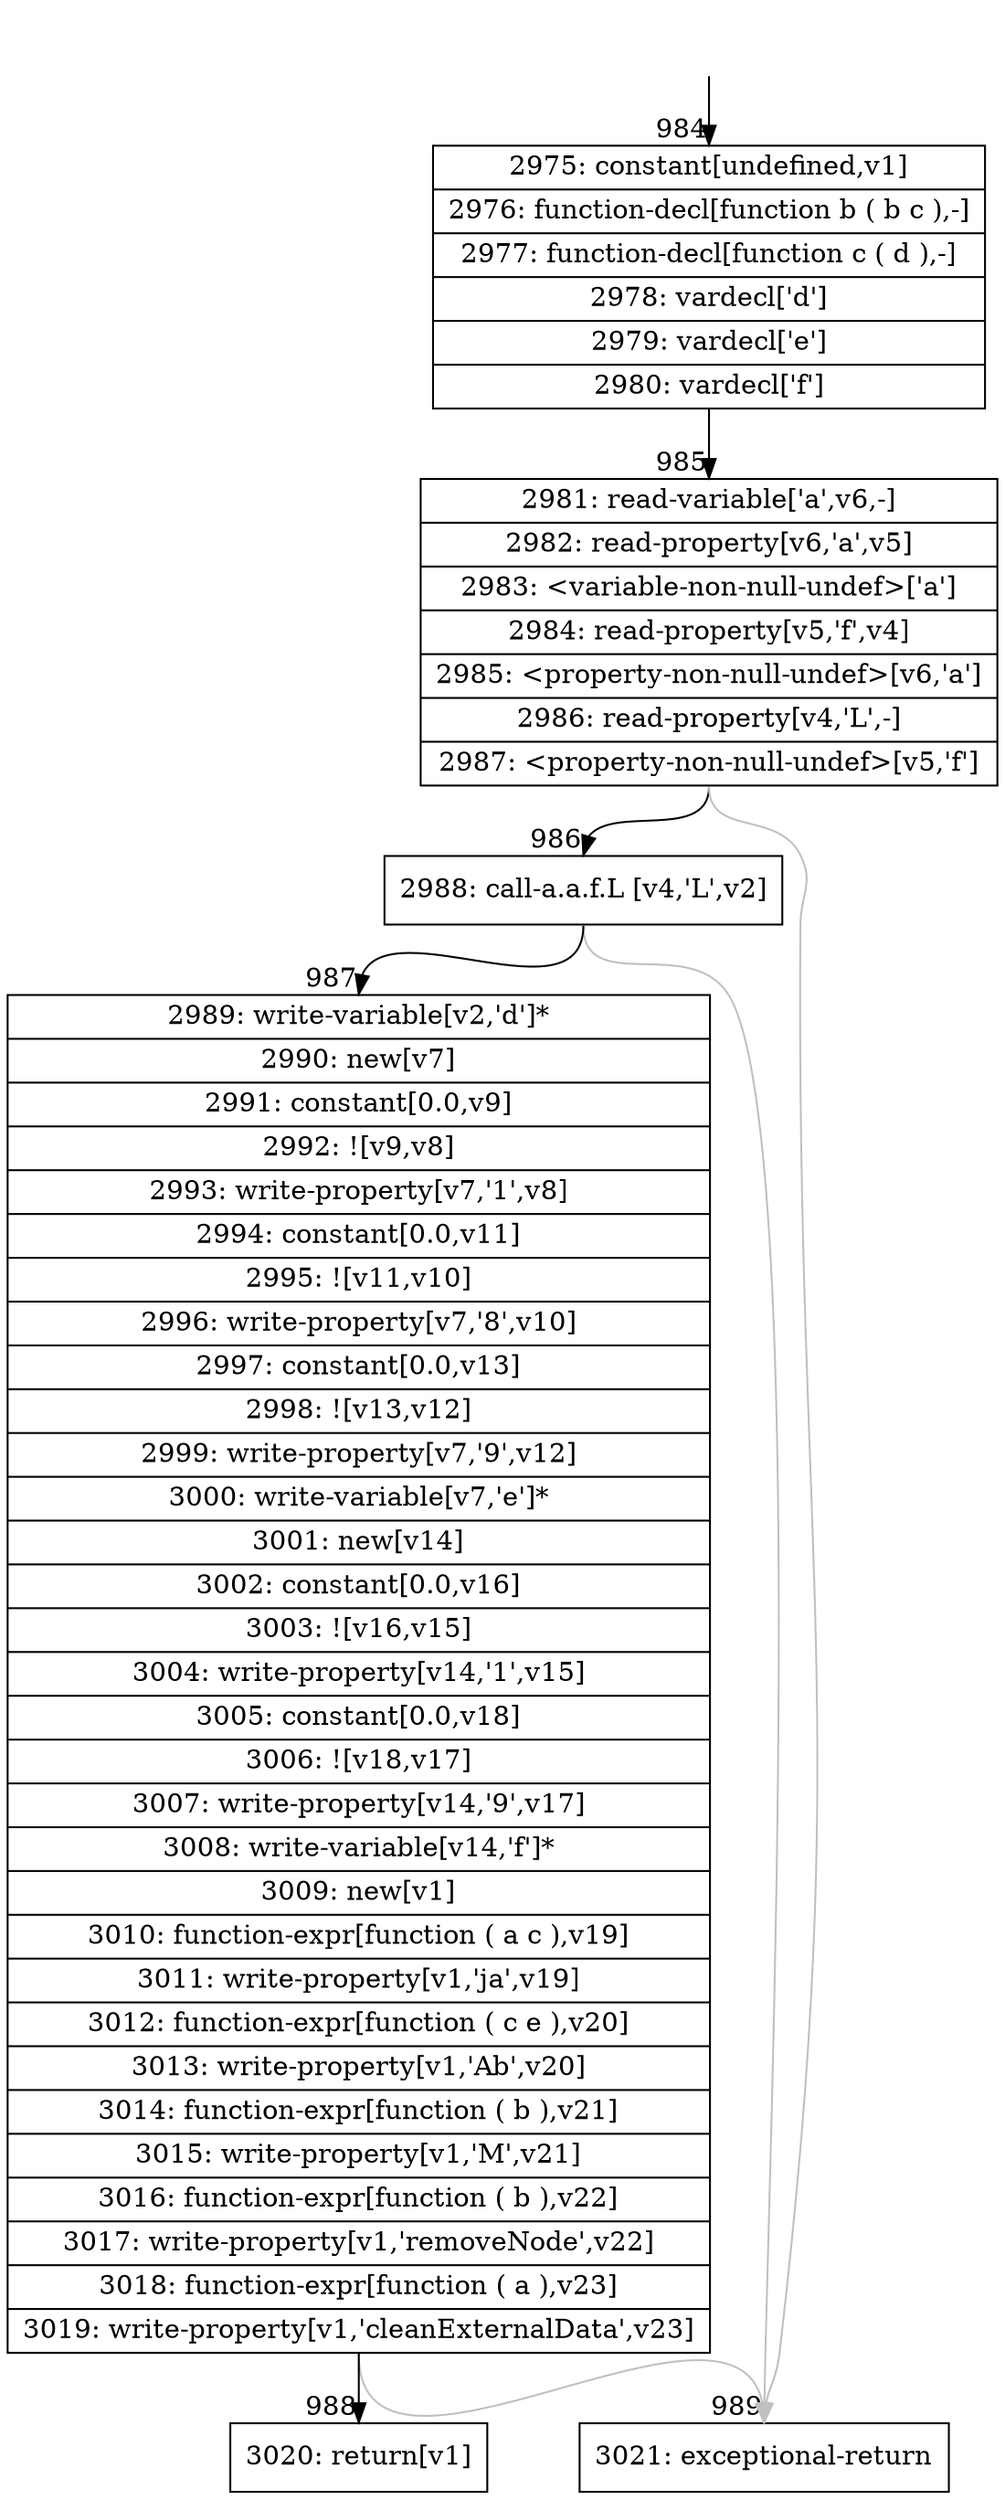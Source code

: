 digraph {
rankdir="TD"
BB_entry76[shape=none,label=""];
BB_entry76 -> BB984 [tailport=s, headport=n, headlabel="    984"]
BB984 [shape=record label="{2975: constant[undefined,v1]|2976: function-decl[function b ( b c ),-]|2977: function-decl[function c ( d ),-]|2978: vardecl['d']|2979: vardecl['e']|2980: vardecl['f']}" ] 
BB984 -> BB985 [tailport=s, headport=n, headlabel="      985"]
BB985 [shape=record label="{2981: read-variable['a',v6,-]|2982: read-property[v6,'a',v5]|2983: \<variable-non-null-undef\>['a']|2984: read-property[v5,'f',v4]|2985: \<property-non-null-undef\>[v6,'a']|2986: read-property[v4,'L',-]|2987: \<property-non-null-undef\>[v5,'f']}" ] 
BB985 -> BB986 [tailport=s, headport=n, headlabel="      986"]
BB985 -> BB989 [tailport=s, headport=n, color=gray, headlabel="      989"]
BB986 [shape=record label="{2988: call-a.a.f.L [v4,'L',v2]}" ] 
BB986 -> BB987 [tailport=s, headport=n, headlabel="      987"]
BB986 -> BB989 [tailport=s, headport=n, color=gray]
BB987 [shape=record label="{2989: write-variable[v2,'d']*|2990: new[v7]|2991: constant[0.0,v9]|2992: ![v9,v8]|2993: write-property[v7,'1',v8]|2994: constant[0.0,v11]|2995: ![v11,v10]|2996: write-property[v7,'8',v10]|2997: constant[0.0,v13]|2998: ![v13,v12]|2999: write-property[v7,'9',v12]|3000: write-variable[v7,'e']*|3001: new[v14]|3002: constant[0.0,v16]|3003: ![v16,v15]|3004: write-property[v14,'1',v15]|3005: constant[0.0,v18]|3006: ![v18,v17]|3007: write-property[v14,'9',v17]|3008: write-variable[v14,'f']*|3009: new[v1]|3010: function-expr[function ( a c ),v19]|3011: write-property[v1,'ja',v19]|3012: function-expr[function ( c e ),v20]|3013: write-property[v1,'Ab',v20]|3014: function-expr[function ( b ),v21]|3015: write-property[v1,'M',v21]|3016: function-expr[function ( b ),v22]|3017: write-property[v1,'removeNode',v22]|3018: function-expr[function ( a ),v23]|3019: write-property[v1,'cleanExternalData',v23]}" ] 
BB987 -> BB988 [tailport=s, headport=n, headlabel="      988"]
BB987 -> BB989 [tailport=s, headport=n, color=gray]
BB988 [shape=record label="{3020: return[v1]}" ] 
BB989 [shape=record label="{3021: exceptional-return}" ] 
}
